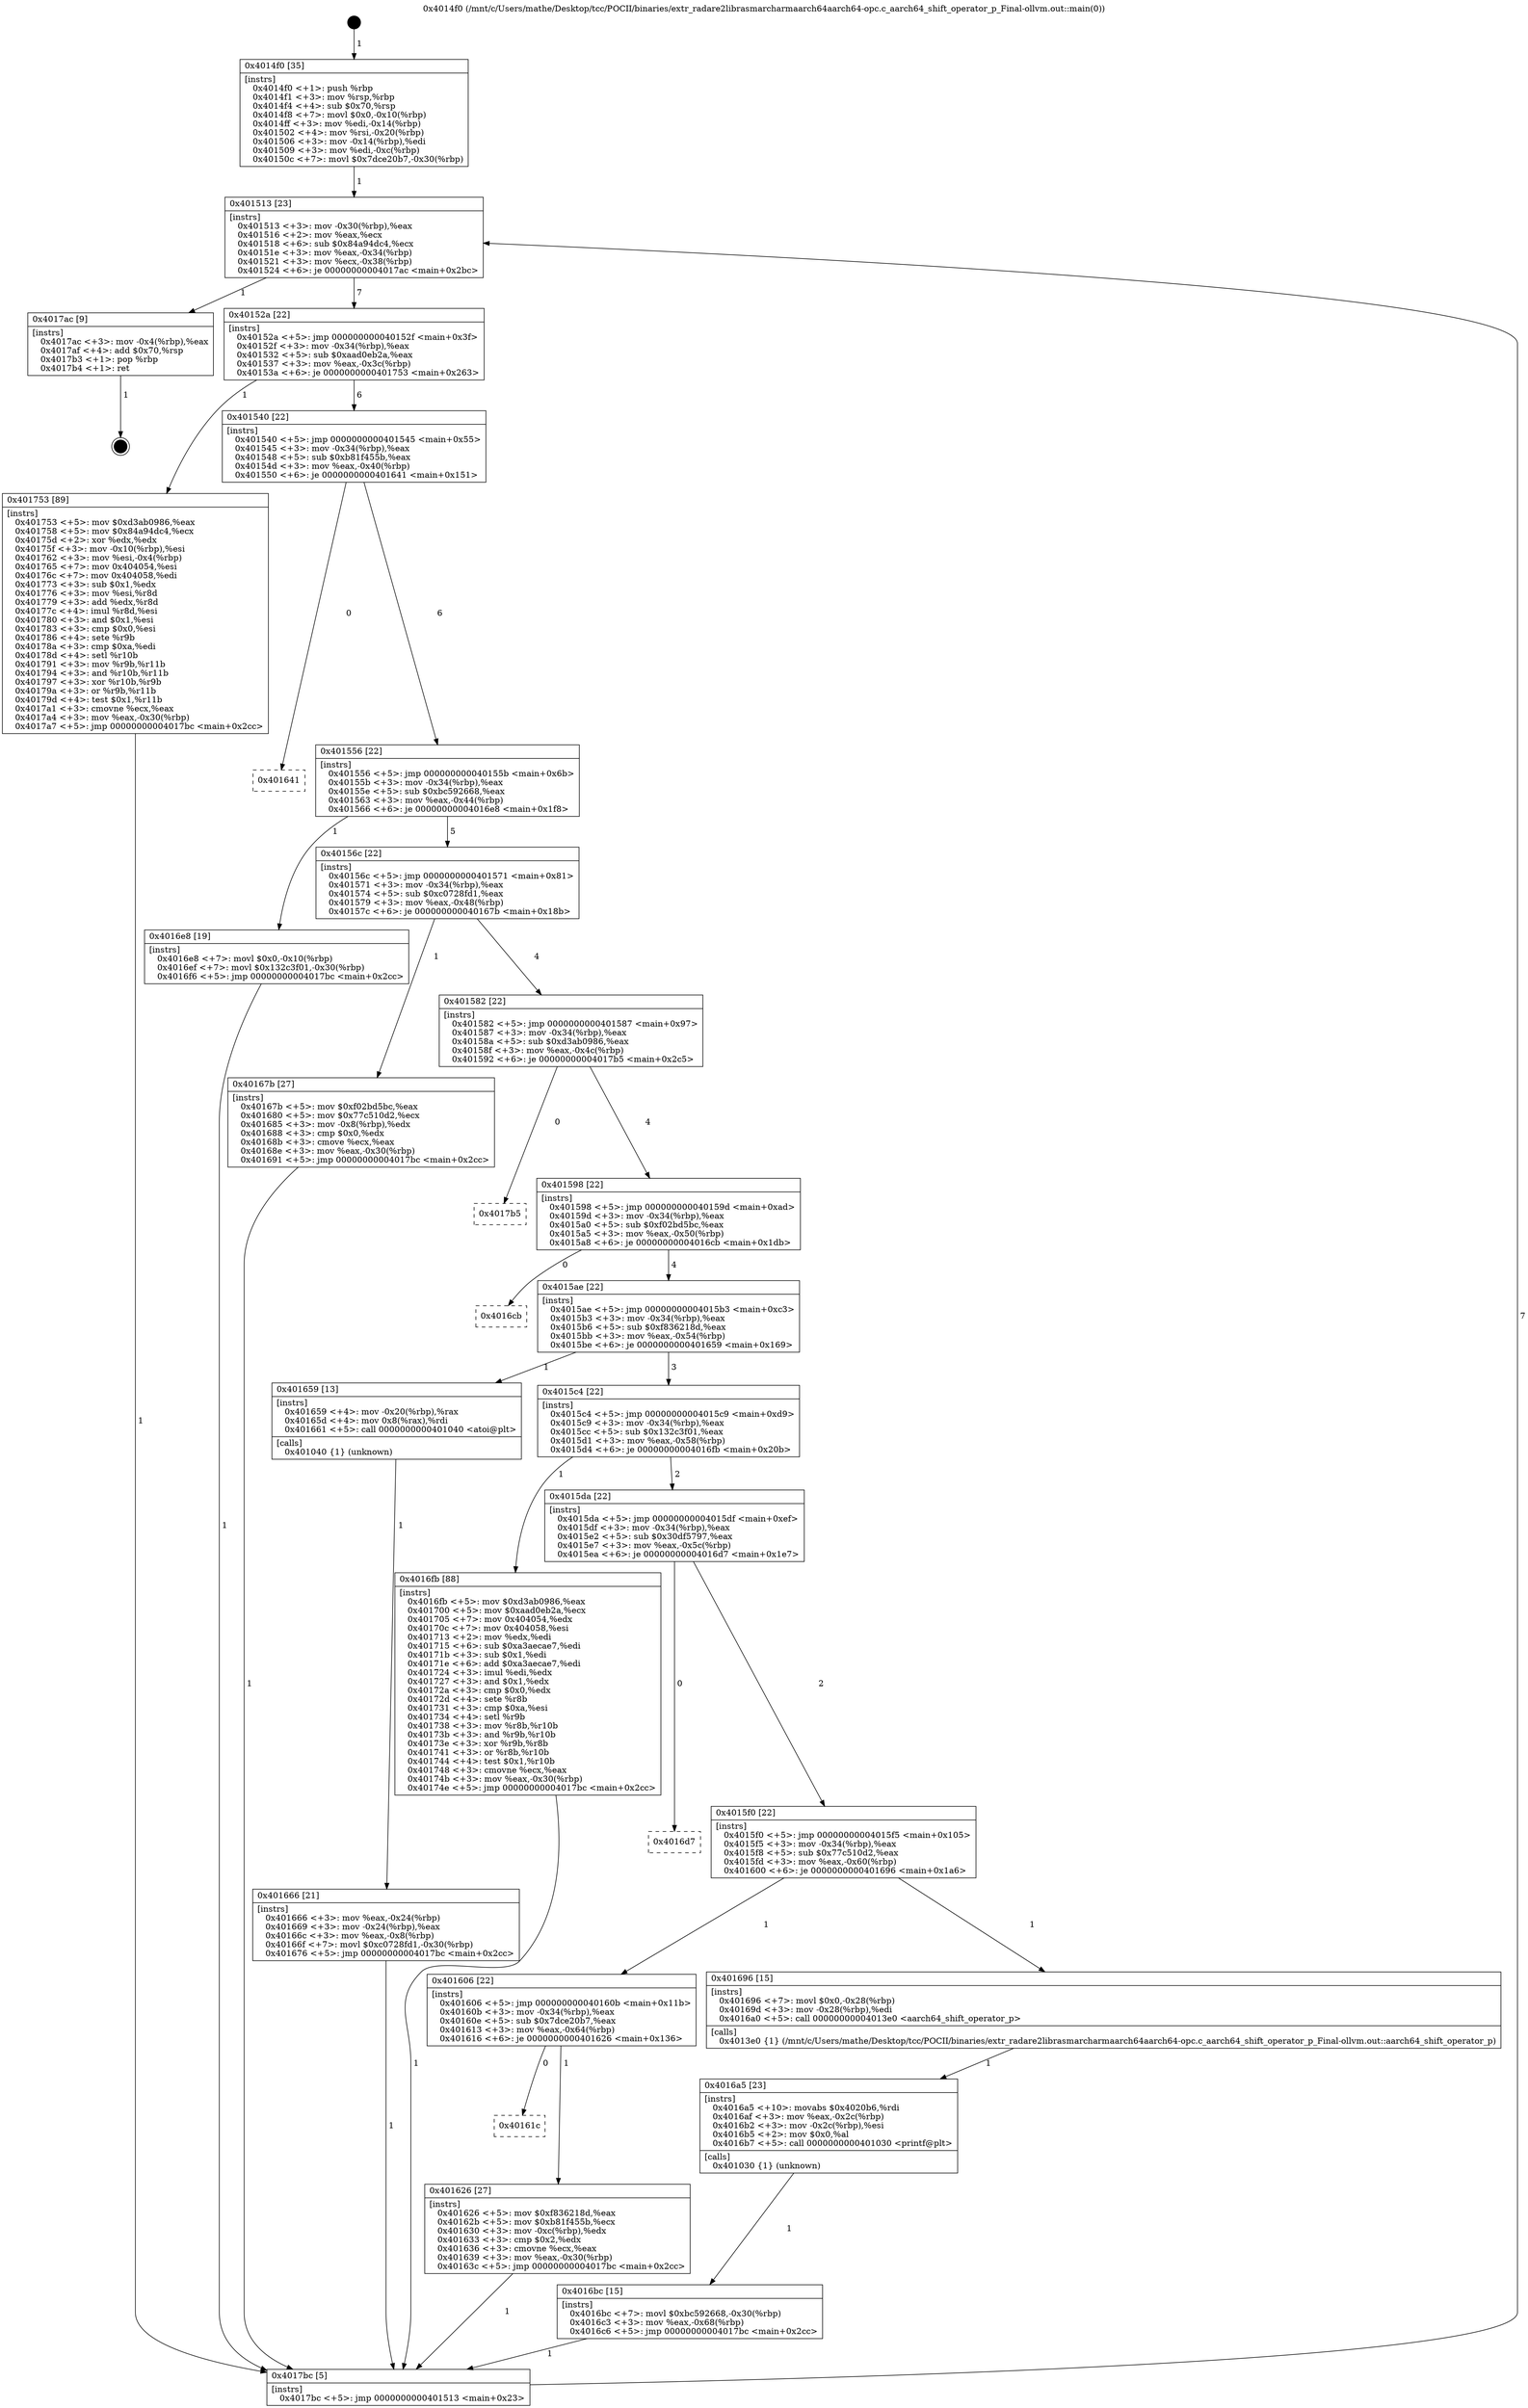 digraph "0x4014f0" {
  label = "0x4014f0 (/mnt/c/Users/mathe/Desktop/tcc/POCII/binaries/extr_radare2librasmarcharmaarch64aarch64-opc.c_aarch64_shift_operator_p_Final-ollvm.out::main(0))"
  labelloc = "t"
  node[shape=record]

  Entry [label="",width=0.3,height=0.3,shape=circle,fillcolor=black,style=filled]
  "0x401513" [label="{
     0x401513 [23]\l
     | [instrs]\l
     &nbsp;&nbsp;0x401513 \<+3\>: mov -0x30(%rbp),%eax\l
     &nbsp;&nbsp;0x401516 \<+2\>: mov %eax,%ecx\l
     &nbsp;&nbsp;0x401518 \<+6\>: sub $0x84a94dc4,%ecx\l
     &nbsp;&nbsp;0x40151e \<+3\>: mov %eax,-0x34(%rbp)\l
     &nbsp;&nbsp;0x401521 \<+3\>: mov %ecx,-0x38(%rbp)\l
     &nbsp;&nbsp;0x401524 \<+6\>: je 00000000004017ac \<main+0x2bc\>\l
  }"]
  "0x4017ac" [label="{
     0x4017ac [9]\l
     | [instrs]\l
     &nbsp;&nbsp;0x4017ac \<+3\>: mov -0x4(%rbp),%eax\l
     &nbsp;&nbsp;0x4017af \<+4\>: add $0x70,%rsp\l
     &nbsp;&nbsp;0x4017b3 \<+1\>: pop %rbp\l
     &nbsp;&nbsp;0x4017b4 \<+1\>: ret\l
  }"]
  "0x40152a" [label="{
     0x40152a [22]\l
     | [instrs]\l
     &nbsp;&nbsp;0x40152a \<+5\>: jmp 000000000040152f \<main+0x3f\>\l
     &nbsp;&nbsp;0x40152f \<+3\>: mov -0x34(%rbp),%eax\l
     &nbsp;&nbsp;0x401532 \<+5\>: sub $0xaad0eb2a,%eax\l
     &nbsp;&nbsp;0x401537 \<+3\>: mov %eax,-0x3c(%rbp)\l
     &nbsp;&nbsp;0x40153a \<+6\>: je 0000000000401753 \<main+0x263\>\l
  }"]
  Exit [label="",width=0.3,height=0.3,shape=circle,fillcolor=black,style=filled,peripheries=2]
  "0x401753" [label="{
     0x401753 [89]\l
     | [instrs]\l
     &nbsp;&nbsp;0x401753 \<+5\>: mov $0xd3ab0986,%eax\l
     &nbsp;&nbsp;0x401758 \<+5\>: mov $0x84a94dc4,%ecx\l
     &nbsp;&nbsp;0x40175d \<+2\>: xor %edx,%edx\l
     &nbsp;&nbsp;0x40175f \<+3\>: mov -0x10(%rbp),%esi\l
     &nbsp;&nbsp;0x401762 \<+3\>: mov %esi,-0x4(%rbp)\l
     &nbsp;&nbsp;0x401765 \<+7\>: mov 0x404054,%esi\l
     &nbsp;&nbsp;0x40176c \<+7\>: mov 0x404058,%edi\l
     &nbsp;&nbsp;0x401773 \<+3\>: sub $0x1,%edx\l
     &nbsp;&nbsp;0x401776 \<+3\>: mov %esi,%r8d\l
     &nbsp;&nbsp;0x401779 \<+3\>: add %edx,%r8d\l
     &nbsp;&nbsp;0x40177c \<+4\>: imul %r8d,%esi\l
     &nbsp;&nbsp;0x401780 \<+3\>: and $0x1,%esi\l
     &nbsp;&nbsp;0x401783 \<+3\>: cmp $0x0,%esi\l
     &nbsp;&nbsp;0x401786 \<+4\>: sete %r9b\l
     &nbsp;&nbsp;0x40178a \<+3\>: cmp $0xa,%edi\l
     &nbsp;&nbsp;0x40178d \<+4\>: setl %r10b\l
     &nbsp;&nbsp;0x401791 \<+3\>: mov %r9b,%r11b\l
     &nbsp;&nbsp;0x401794 \<+3\>: and %r10b,%r11b\l
     &nbsp;&nbsp;0x401797 \<+3\>: xor %r10b,%r9b\l
     &nbsp;&nbsp;0x40179a \<+3\>: or %r9b,%r11b\l
     &nbsp;&nbsp;0x40179d \<+4\>: test $0x1,%r11b\l
     &nbsp;&nbsp;0x4017a1 \<+3\>: cmovne %ecx,%eax\l
     &nbsp;&nbsp;0x4017a4 \<+3\>: mov %eax,-0x30(%rbp)\l
     &nbsp;&nbsp;0x4017a7 \<+5\>: jmp 00000000004017bc \<main+0x2cc\>\l
  }"]
  "0x401540" [label="{
     0x401540 [22]\l
     | [instrs]\l
     &nbsp;&nbsp;0x401540 \<+5\>: jmp 0000000000401545 \<main+0x55\>\l
     &nbsp;&nbsp;0x401545 \<+3\>: mov -0x34(%rbp),%eax\l
     &nbsp;&nbsp;0x401548 \<+5\>: sub $0xb81f455b,%eax\l
     &nbsp;&nbsp;0x40154d \<+3\>: mov %eax,-0x40(%rbp)\l
     &nbsp;&nbsp;0x401550 \<+6\>: je 0000000000401641 \<main+0x151\>\l
  }"]
  "0x4016bc" [label="{
     0x4016bc [15]\l
     | [instrs]\l
     &nbsp;&nbsp;0x4016bc \<+7\>: movl $0xbc592668,-0x30(%rbp)\l
     &nbsp;&nbsp;0x4016c3 \<+3\>: mov %eax,-0x68(%rbp)\l
     &nbsp;&nbsp;0x4016c6 \<+5\>: jmp 00000000004017bc \<main+0x2cc\>\l
  }"]
  "0x401641" [label="{
     0x401641\l
  }", style=dashed]
  "0x401556" [label="{
     0x401556 [22]\l
     | [instrs]\l
     &nbsp;&nbsp;0x401556 \<+5\>: jmp 000000000040155b \<main+0x6b\>\l
     &nbsp;&nbsp;0x40155b \<+3\>: mov -0x34(%rbp),%eax\l
     &nbsp;&nbsp;0x40155e \<+5\>: sub $0xbc592668,%eax\l
     &nbsp;&nbsp;0x401563 \<+3\>: mov %eax,-0x44(%rbp)\l
     &nbsp;&nbsp;0x401566 \<+6\>: je 00000000004016e8 \<main+0x1f8\>\l
  }"]
  "0x4016a5" [label="{
     0x4016a5 [23]\l
     | [instrs]\l
     &nbsp;&nbsp;0x4016a5 \<+10\>: movabs $0x4020b6,%rdi\l
     &nbsp;&nbsp;0x4016af \<+3\>: mov %eax,-0x2c(%rbp)\l
     &nbsp;&nbsp;0x4016b2 \<+3\>: mov -0x2c(%rbp),%esi\l
     &nbsp;&nbsp;0x4016b5 \<+2\>: mov $0x0,%al\l
     &nbsp;&nbsp;0x4016b7 \<+5\>: call 0000000000401030 \<printf@plt\>\l
     | [calls]\l
     &nbsp;&nbsp;0x401030 \{1\} (unknown)\l
  }"]
  "0x4016e8" [label="{
     0x4016e8 [19]\l
     | [instrs]\l
     &nbsp;&nbsp;0x4016e8 \<+7\>: movl $0x0,-0x10(%rbp)\l
     &nbsp;&nbsp;0x4016ef \<+7\>: movl $0x132c3f01,-0x30(%rbp)\l
     &nbsp;&nbsp;0x4016f6 \<+5\>: jmp 00000000004017bc \<main+0x2cc\>\l
  }"]
  "0x40156c" [label="{
     0x40156c [22]\l
     | [instrs]\l
     &nbsp;&nbsp;0x40156c \<+5\>: jmp 0000000000401571 \<main+0x81\>\l
     &nbsp;&nbsp;0x401571 \<+3\>: mov -0x34(%rbp),%eax\l
     &nbsp;&nbsp;0x401574 \<+5\>: sub $0xc0728fd1,%eax\l
     &nbsp;&nbsp;0x401579 \<+3\>: mov %eax,-0x48(%rbp)\l
     &nbsp;&nbsp;0x40157c \<+6\>: je 000000000040167b \<main+0x18b\>\l
  }"]
  "0x401666" [label="{
     0x401666 [21]\l
     | [instrs]\l
     &nbsp;&nbsp;0x401666 \<+3\>: mov %eax,-0x24(%rbp)\l
     &nbsp;&nbsp;0x401669 \<+3\>: mov -0x24(%rbp),%eax\l
     &nbsp;&nbsp;0x40166c \<+3\>: mov %eax,-0x8(%rbp)\l
     &nbsp;&nbsp;0x40166f \<+7\>: movl $0xc0728fd1,-0x30(%rbp)\l
     &nbsp;&nbsp;0x401676 \<+5\>: jmp 00000000004017bc \<main+0x2cc\>\l
  }"]
  "0x40167b" [label="{
     0x40167b [27]\l
     | [instrs]\l
     &nbsp;&nbsp;0x40167b \<+5\>: mov $0xf02bd5bc,%eax\l
     &nbsp;&nbsp;0x401680 \<+5\>: mov $0x77c510d2,%ecx\l
     &nbsp;&nbsp;0x401685 \<+3\>: mov -0x8(%rbp),%edx\l
     &nbsp;&nbsp;0x401688 \<+3\>: cmp $0x0,%edx\l
     &nbsp;&nbsp;0x40168b \<+3\>: cmove %ecx,%eax\l
     &nbsp;&nbsp;0x40168e \<+3\>: mov %eax,-0x30(%rbp)\l
     &nbsp;&nbsp;0x401691 \<+5\>: jmp 00000000004017bc \<main+0x2cc\>\l
  }"]
  "0x401582" [label="{
     0x401582 [22]\l
     | [instrs]\l
     &nbsp;&nbsp;0x401582 \<+5\>: jmp 0000000000401587 \<main+0x97\>\l
     &nbsp;&nbsp;0x401587 \<+3\>: mov -0x34(%rbp),%eax\l
     &nbsp;&nbsp;0x40158a \<+5\>: sub $0xd3ab0986,%eax\l
     &nbsp;&nbsp;0x40158f \<+3\>: mov %eax,-0x4c(%rbp)\l
     &nbsp;&nbsp;0x401592 \<+6\>: je 00000000004017b5 \<main+0x2c5\>\l
  }"]
  "0x4014f0" [label="{
     0x4014f0 [35]\l
     | [instrs]\l
     &nbsp;&nbsp;0x4014f0 \<+1\>: push %rbp\l
     &nbsp;&nbsp;0x4014f1 \<+3\>: mov %rsp,%rbp\l
     &nbsp;&nbsp;0x4014f4 \<+4\>: sub $0x70,%rsp\l
     &nbsp;&nbsp;0x4014f8 \<+7\>: movl $0x0,-0x10(%rbp)\l
     &nbsp;&nbsp;0x4014ff \<+3\>: mov %edi,-0x14(%rbp)\l
     &nbsp;&nbsp;0x401502 \<+4\>: mov %rsi,-0x20(%rbp)\l
     &nbsp;&nbsp;0x401506 \<+3\>: mov -0x14(%rbp),%edi\l
     &nbsp;&nbsp;0x401509 \<+3\>: mov %edi,-0xc(%rbp)\l
     &nbsp;&nbsp;0x40150c \<+7\>: movl $0x7dce20b7,-0x30(%rbp)\l
  }"]
  "0x4017b5" [label="{
     0x4017b5\l
  }", style=dashed]
  "0x401598" [label="{
     0x401598 [22]\l
     | [instrs]\l
     &nbsp;&nbsp;0x401598 \<+5\>: jmp 000000000040159d \<main+0xad\>\l
     &nbsp;&nbsp;0x40159d \<+3\>: mov -0x34(%rbp),%eax\l
     &nbsp;&nbsp;0x4015a0 \<+5\>: sub $0xf02bd5bc,%eax\l
     &nbsp;&nbsp;0x4015a5 \<+3\>: mov %eax,-0x50(%rbp)\l
     &nbsp;&nbsp;0x4015a8 \<+6\>: je 00000000004016cb \<main+0x1db\>\l
  }"]
  "0x4017bc" [label="{
     0x4017bc [5]\l
     | [instrs]\l
     &nbsp;&nbsp;0x4017bc \<+5\>: jmp 0000000000401513 \<main+0x23\>\l
  }"]
  "0x4016cb" [label="{
     0x4016cb\l
  }", style=dashed]
  "0x4015ae" [label="{
     0x4015ae [22]\l
     | [instrs]\l
     &nbsp;&nbsp;0x4015ae \<+5\>: jmp 00000000004015b3 \<main+0xc3\>\l
     &nbsp;&nbsp;0x4015b3 \<+3\>: mov -0x34(%rbp),%eax\l
     &nbsp;&nbsp;0x4015b6 \<+5\>: sub $0xf836218d,%eax\l
     &nbsp;&nbsp;0x4015bb \<+3\>: mov %eax,-0x54(%rbp)\l
     &nbsp;&nbsp;0x4015be \<+6\>: je 0000000000401659 \<main+0x169\>\l
  }"]
  "0x40161c" [label="{
     0x40161c\l
  }", style=dashed]
  "0x401659" [label="{
     0x401659 [13]\l
     | [instrs]\l
     &nbsp;&nbsp;0x401659 \<+4\>: mov -0x20(%rbp),%rax\l
     &nbsp;&nbsp;0x40165d \<+4\>: mov 0x8(%rax),%rdi\l
     &nbsp;&nbsp;0x401661 \<+5\>: call 0000000000401040 \<atoi@plt\>\l
     | [calls]\l
     &nbsp;&nbsp;0x401040 \{1\} (unknown)\l
  }"]
  "0x4015c4" [label="{
     0x4015c4 [22]\l
     | [instrs]\l
     &nbsp;&nbsp;0x4015c4 \<+5\>: jmp 00000000004015c9 \<main+0xd9\>\l
     &nbsp;&nbsp;0x4015c9 \<+3\>: mov -0x34(%rbp),%eax\l
     &nbsp;&nbsp;0x4015cc \<+5\>: sub $0x132c3f01,%eax\l
     &nbsp;&nbsp;0x4015d1 \<+3\>: mov %eax,-0x58(%rbp)\l
     &nbsp;&nbsp;0x4015d4 \<+6\>: je 00000000004016fb \<main+0x20b\>\l
  }"]
  "0x401626" [label="{
     0x401626 [27]\l
     | [instrs]\l
     &nbsp;&nbsp;0x401626 \<+5\>: mov $0xf836218d,%eax\l
     &nbsp;&nbsp;0x40162b \<+5\>: mov $0xb81f455b,%ecx\l
     &nbsp;&nbsp;0x401630 \<+3\>: mov -0xc(%rbp),%edx\l
     &nbsp;&nbsp;0x401633 \<+3\>: cmp $0x2,%edx\l
     &nbsp;&nbsp;0x401636 \<+3\>: cmovne %ecx,%eax\l
     &nbsp;&nbsp;0x401639 \<+3\>: mov %eax,-0x30(%rbp)\l
     &nbsp;&nbsp;0x40163c \<+5\>: jmp 00000000004017bc \<main+0x2cc\>\l
  }"]
  "0x4016fb" [label="{
     0x4016fb [88]\l
     | [instrs]\l
     &nbsp;&nbsp;0x4016fb \<+5\>: mov $0xd3ab0986,%eax\l
     &nbsp;&nbsp;0x401700 \<+5\>: mov $0xaad0eb2a,%ecx\l
     &nbsp;&nbsp;0x401705 \<+7\>: mov 0x404054,%edx\l
     &nbsp;&nbsp;0x40170c \<+7\>: mov 0x404058,%esi\l
     &nbsp;&nbsp;0x401713 \<+2\>: mov %edx,%edi\l
     &nbsp;&nbsp;0x401715 \<+6\>: sub $0xa3aecae7,%edi\l
     &nbsp;&nbsp;0x40171b \<+3\>: sub $0x1,%edi\l
     &nbsp;&nbsp;0x40171e \<+6\>: add $0xa3aecae7,%edi\l
     &nbsp;&nbsp;0x401724 \<+3\>: imul %edi,%edx\l
     &nbsp;&nbsp;0x401727 \<+3\>: and $0x1,%edx\l
     &nbsp;&nbsp;0x40172a \<+3\>: cmp $0x0,%edx\l
     &nbsp;&nbsp;0x40172d \<+4\>: sete %r8b\l
     &nbsp;&nbsp;0x401731 \<+3\>: cmp $0xa,%esi\l
     &nbsp;&nbsp;0x401734 \<+4\>: setl %r9b\l
     &nbsp;&nbsp;0x401738 \<+3\>: mov %r8b,%r10b\l
     &nbsp;&nbsp;0x40173b \<+3\>: and %r9b,%r10b\l
     &nbsp;&nbsp;0x40173e \<+3\>: xor %r9b,%r8b\l
     &nbsp;&nbsp;0x401741 \<+3\>: or %r8b,%r10b\l
     &nbsp;&nbsp;0x401744 \<+4\>: test $0x1,%r10b\l
     &nbsp;&nbsp;0x401748 \<+3\>: cmovne %ecx,%eax\l
     &nbsp;&nbsp;0x40174b \<+3\>: mov %eax,-0x30(%rbp)\l
     &nbsp;&nbsp;0x40174e \<+5\>: jmp 00000000004017bc \<main+0x2cc\>\l
  }"]
  "0x4015da" [label="{
     0x4015da [22]\l
     | [instrs]\l
     &nbsp;&nbsp;0x4015da \<+5\>: jmp 00000000004015df \<main+0xef\>\l
     &nbsp;&nbsp;0x4015df \<+3\>: mov -0x34(%rbp),%eax\l
     &nbsp;&nbsp;0x4015e2 \<+5\>: sub $0x30df5797,%eax\l
     &nbsp;&nbsp;0x4015e7 \<+3\>: mov %eax,-0x5c(%rbp)\l
     &nbsp;&nbsp;0x4015ea \<+6\>: je 00000000004016d7 \<main+0x1e7\>\l
  }"]
  "0x401606" [label="{
     0x401606 [22]\l
     | [instrs]\l
     &nbsp;&nbsp;0x401606 \<+5\>: jmp 000000000040160b \<main+0x11b\>\l
     &nbsp;&nbsp;0x40160b \<+3\>: mov -0x34(%rbp),%eax\l
     &nbsp;&nbsp;0x40160e \<+5\>: sub $0x7dce20b7,%eax\l
     &nbsp;&nbsp;0x401613 \<+3\>: mov %eax,-0x64(%rbp)\l
     &nbsp;&nbsp;0x401616 \<+6\>: je 0000000000401626 \<main+0x136\>\l
  }"]
  "0x4016d7" [label="{
     0x4016d7\l
  }", style=dashed]
  "0x4015f0" [label="{
     0x4015f0 [22]\l
     | [instrs]\l
     &nbsp;&nbsp;0x4015f0 \<+5\>: jmp 00000000004015f5 \<main+0x105\>\l
     &nbsp;&nbsp;0x4015f5 \<+3\>: mov -0x34(%rbp),%eax\l
     &nbsp;&nbsp;0x4015f8 \<+5\>: sub $0x77c510d2,%eax\l
     &nbsp;&nbsp;0x4015fd \<+3\>: mov %eax,-0x60(%rbp)\l
     &nbsp;&nbsp;0x401600 \<+6\>: je 0000000000401696 \<main+0x1a6\>\l
  }"]
  "0x401696" [label="{
     0x401696 [15]\l
     | [instrs]\l
     &nbsp;&nbsp;0x401696 \<+7\>: movl $0x0,-0x28(%rbp)\l
     &nbsp;&nbsp;0x40169d \<+3\>: mov -0x28(%rbp),%edi\l
     &nbsp;&nbsp;0x4016a0 \<+5\>: call 00000000004013e0 \<aarch64_shift_operator_p\>\l
     | [calls]\l
     &nbsp;&nbsp;0x4013e0 \{1\} (/mnt/c/Users/mathe/Desktop/tcc/POCII/binaries/extr_radare2librasmarcharmaarch64aarch64-opc.c_aarch64_shift_operator_p_Final-ollvm.out::aarch64_shift_operator_p)\l
  }"]
  Entry -> "0x4014f0" [label=" 1"]
  "0x401513" -> "0x4017ac" [label=" 1"]
  "0x401513" -> "0x40152a" [label=" 7"]
  "0x4017ac" -> Exit [label=" 1"]
  "0x40152a" -> "0x401753" [label=" 1"]
  "0x40152a" -> "0x401540" [label=" 6"]
  "0x401753" -> "0x4017bc" [label=" 1"]
  "0x401540" -> "0x401641" [label=" 0"]
  "0x401540" -> "0x401556" [label=" 6"]
  "0x4016fb" -> "0x4017bc" [label=" 1"]
  "0x401556" -> "0x4016e8" [label=" 1"]
  "0x401556" -> "0x40156c" [label=" 5"]
  "0x4016e8" -> "0x4017bc" [label=" 1"]
  "0x40156c" -> "0x40167b" [label=" 1"]
  "0x40156c" -> "0x401582" [label=" 4"]
  "0x4016bc" -> "0x4017bc" [label=" 1"]
  "0x401582" -> "0x4017b5" [label=" 0"]
  "0x401582" -> "0x401598" [label=" 4"]
  "0x4016a5" -> "0x4016bc" [label=" 1"]
  "0x401598" -> "0x4016cb" [label=" 0"]
  "0x401598" -> "0x4015ae" [label=" 4"]
  "0x401696" -> "0x4016a5" [label=" 1"]
  "0x4015ae" -> "0x401659" [label=" 1"]
  "0x4015ae" -> "0x4015c4" [label=" 3"]
  "0x40167b" -> "0x4017bc" [label=" 1"]
  "0x4015c4" -> "0x4016fb" [label=" 1"]
  "0x4015c4" -> "0x4015da" [label=" 2"]
  "0x401666" -> "0x4017bc" [label=" 1"]
  "0x4015da" -> "0x4016d7" [label=" 0"]
  "0x4015da" -> "0x4015f0" [label=" 2"]
  "0x4017bc" -> "0x401513" [label=" 7"]
  "0x4015f0" -> "0x401696" [label=" 1"]
  "0x4015f0" -> "0x401606" [label=" 1"]
  "0x401659" -> "0x401666" [label=" 1"]
  "0x401606" -> "0x401626" [label=" 1"]
  "0x401606" -> "0x40161c" [label=" 0"]
  "0x401626" -> "0x4017bc" [label=" 1"]
  "0x4014f0" -> "0x401513" [label=" 1"]
}
